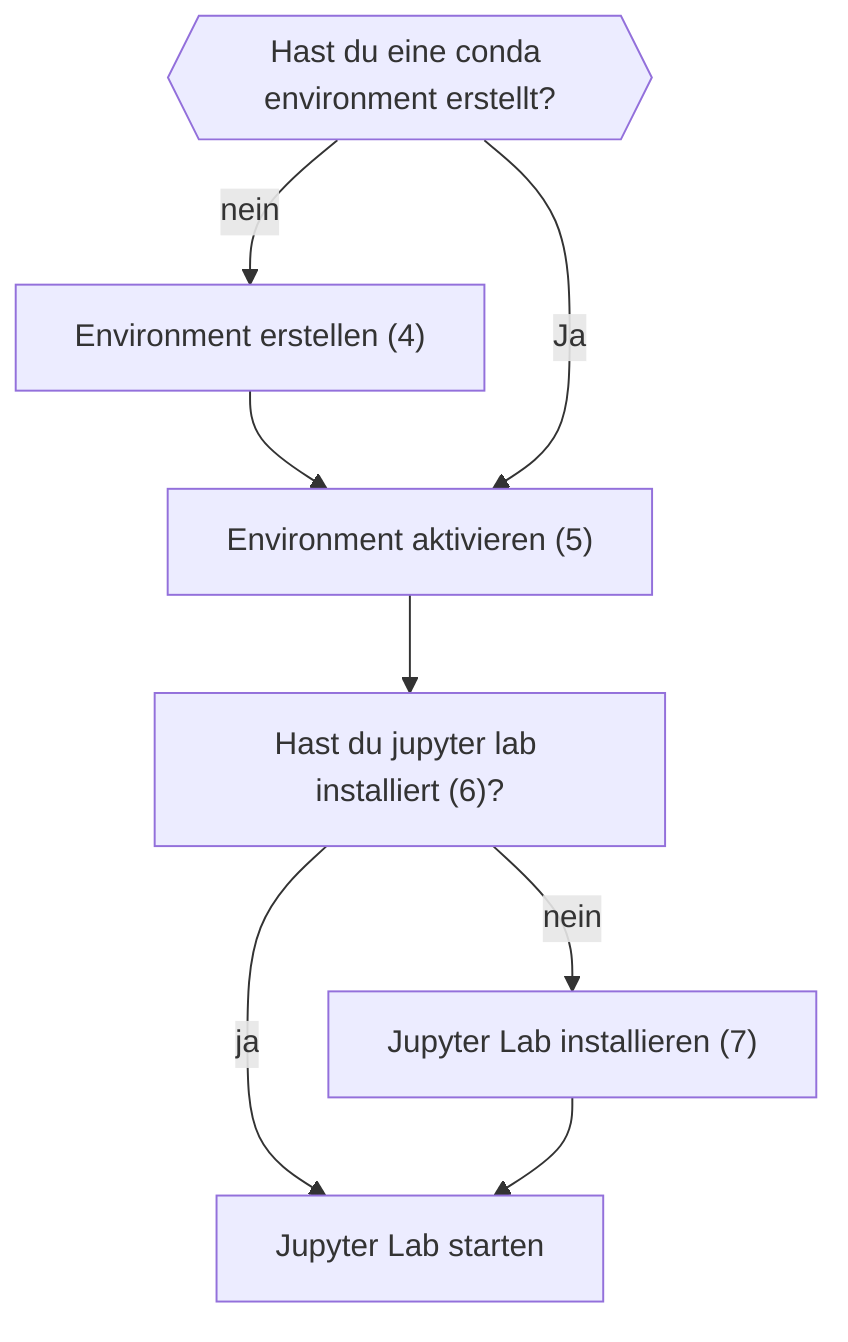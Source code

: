 graph TB
    H{{Hast du eine conda environment erstellt?}}
    H --nein--> I["Environment erstellen (4)"]
    I --> J["Environment aktivieren (5)"]
    H --Ja--> J
    J --> K["Hast du jupyter lab installiert (6)?"]
    K --ja--> L[Jupyter Lab starten]
    K --nein--> M["Jupyter Lab installieren (7)"]
    M --> L